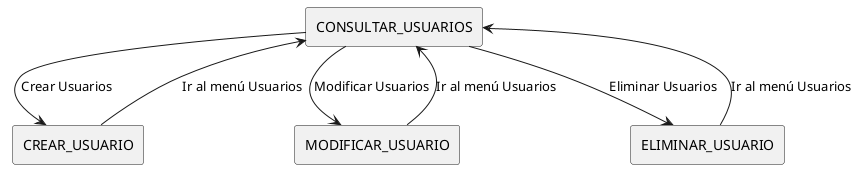@startuml
!define RECTANGLE(x) rectangle x

RECTANGLE(CONSULTAR_USUARIOS)
' Subfunciones de "Usuarios"
RECTANGLE(CREAR_USUARIO) 
RECTANGLE(MODIFICAR_USUARIO) 
RECTANGLE(ELIMINAR_USUARIO) 

CONSULTAR_USUARIOS --> CREAR_USUARIO : Crear Usuarios
CREAR_USUARIO --> CONSULTAR_USUARIOS : Ir al menú Usuarios

CONSULTAR_USUARIOS --> MODIFICAR_USUARIO : Modificar Usuarios
MODIFICAR_USUARIO --> CONSULTAR_USUARIOS : Ir al menú Usuarios

CONSULTAR_USUARIOS --> ELIMINAR_USUARIO : Eliminar Usuarios
ELIMINAR_USUARIO --> CONSULTAR_USUARIOS : Ir al menú Usuarios

@enduml